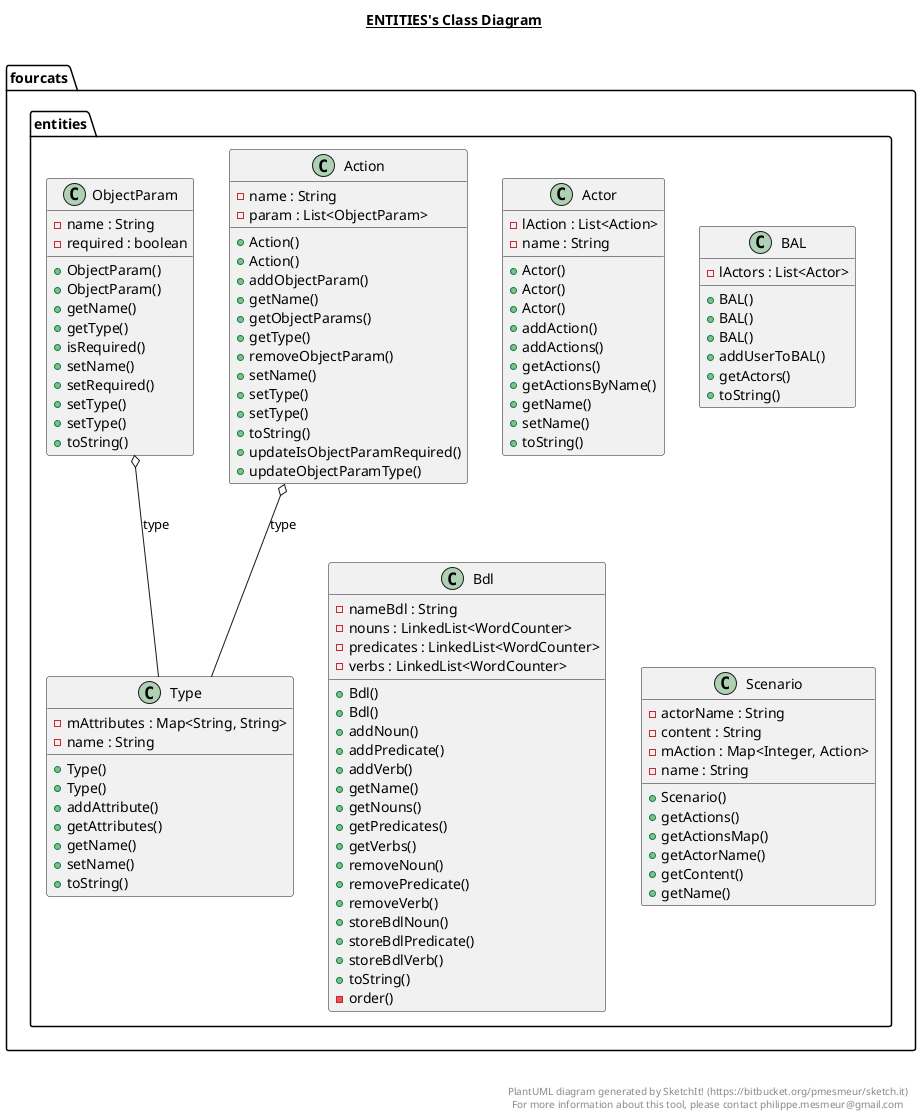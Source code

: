 @startuml

title __ENTITIES's Class Diagram__\n

  namespace fourcats {
    namespace entities {
      class fourcats.entities.Action {
          - name : String
          - param : List<ObjectParam>
          + Action()
          + Action()
          + addObjectParam()
          + getName()
          + getObjectParams()
          + getType()
          + removeObjectParam()
          + setName()
          + setType()
          + setType()
          + toString()
          + updateIsObjectParamRequired()
          + updateObjectParamType()
      }
    }
  }
  

  namespace fourcats {
    namespace entities {
      class fourcats.entities.Actor {
          - lAction : List<Action>
          - name : String
          + Actor()
          + Actor()
          + Actor()
          + addAction()
          + addActions()
          + getActions()
          + getActionsByName()
          + getName()
          + setName()
          + toString()
      }
    }
  }
  

  namespace fourcats {
    namespace entities {
      class fourcats.entities.BAL {
          - lActors : List<Actor>
          + BAL()
          + BAL()
          + BAL()
          + addUserToBAL()
          + getActors()
          + toString()
      }
    }
  }
  

  namespace fourcats {
    namespace entities {
      class fourcats.entities.Bdl {
          - nameBdl : String
          - nouns : LinkedList<WordCounter>
          - predicates : LinkedList<WordCounter>
          - verbs : LinkedList<WordCounter>
          + Bdl()
          + Bdl()
          + addNoun()
          + addPredicate()
          + addVerb()
          + getName()
          + getNouns()
          + getPredicates()
          + getVerbs()
          + removeNoun()
          + removePredicate()
          + removeVerb()
          + storeBdlNoun()
          + storeBdlPredicate()
          + storeBdlVerb()
          + toString()
          - order()
      }
    }
  }
  

  namespace fourcats {
    namespace entities {
      class fourcats.entities.ObjectParam {
          - name : String
          - required : boolean
          + ObjectParam()
          + ObjectParam()
          + getName()
          + getType()
          + isRequired()
          + setName()
          + setRequired()
          + setType()
          + setType()
          + toString()
      }
    }
  }
  

  namespace fourcats {
    namespace entities {
      class fourcats.entities.Scenario {
          - actorName : String
          - content : String
          - mAction : Map<Integer, Action>
          - name : String
          + Scenario()
          + getActions()
          + getActionsMap()
          + getActorName()
          + getContent()
          + getName()
      }
    }
  }
  

  namespace fourcats {
    namespace entities {
      class fourcats.entities.Type {
          - mAttributes : Map<String, String>
          - name : String
          + Type()
          + Type()
          + addAttribute()
          + getAttributes()
          + getName()
          + setName()
          + toString()
      }
    }
  }
  

  fourcats.entities.Action o-- fourcats.entities.Type : type
  fourcats.entities.ObjectParam o-- fourcats.entities.Type : type


right footer


PlantUML diagram generated by SketchIt! (https://bitbucket.org/pmesmeur/sketch.it)
For more information about this tool, please contact philippe.mesmeur@gmail.com
endfooter

@enduml
